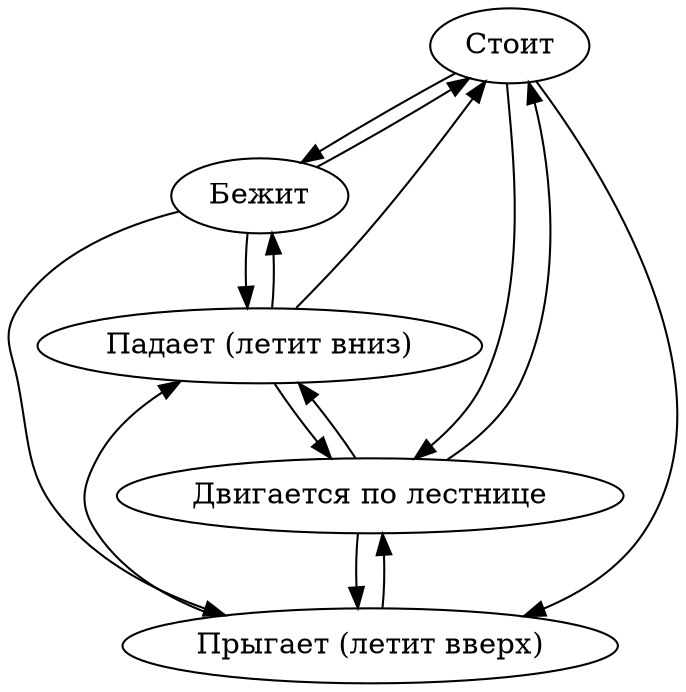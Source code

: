 digraph moves {
    Stand[label="Стоит"]
    Run[label="Бежит"]
    Jump[label="Прыгает (летит вверх)"]
    Fly[label="Падает (летит вниз)"]
    Climb[label="Двигается по лестнице"]
    
    Stand -> {Run Jump Climb}
    Run -> {Stand Jump Fly}
    Jump -> {Climb Fly}
    Fly -> {Stand Run Climb}
    Climb -> {Stand Jump Fly}
}
    